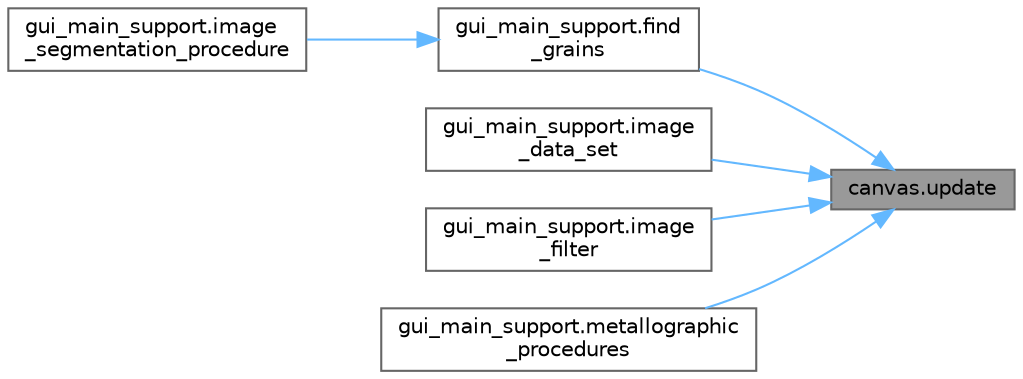 digraph "canvas.update"
{
 // LATEX_PDF_SIZE
  bgcolor="transparent";
  edge [fontname=Helvetica,fontsize=10,labelfontname=Helvetica,labelfontsize=10];
  node [fontname=Helvetica,fontsize=10,shape=box,height=0.2,width=0.4];
  rankdir="RL";
  Node1 [id="Node000001",label="canvas.update",height=0.2,width=0.4,color="gray40", fillcolor="grey60", style="filled", fontcolor="black",tooltip=" "];
  Node1 -> Node2 [id="edge1_Node000001_Node000002",dir="back",color="steelblue1",style="solid",tooltip=" "];
  Node2 [id="Node000002",label="gui_main_support.find\l_grains",height=0.2,width=0.4,color="grey40", fillcolor="white", style="filled",URL="$namespacegui__main__support.html#ad4589c0af97bc677efbb8a36cb93f111",tooltip=" "];
  Node2 -> Node3 [id="edge2_Node000002_Node000003",dir="back",color="steelblue1",style="solid",tooltip=" "];
  Node3 [id="Node000003",label="gui_main_support.image\l_segmentation_procedure",height=0.2,width=0.4,color="grey40", fillcolor="white", style="filled",URL="$namespacegui__main__support.html#a255c6b36cae0ddd14c69b3d06d0786e9",tooltip=" "];
  Node1 -> Node4 [id="edge3_Node000001_Node000004",dir="back",color="steelblue1",style="solid",tooltip=" "];
  Node4 [id="Node000004",label="gui_main_support.image\l_data_set",height=0.2,width=0.4,color="grey40", fillcolor="white", style="filled",URL="$namespacegui__main__support.html#ad188e4d70d706529f53320a36aea5c51",tooltip=" "];
  Node1 -> Node5 [id="edge4_Node000001_Node000005",dir="back",color="steelblue1",style="solid",tooltip=" "];
  Node5 [id="Node000005",label="gui_main_support.image\l_filter",height=0.2,width=0.4,color="grey40", fillcolor="white", style="filled",URL="$namespacegui__main__support.html#ab9837ec2b6a5abccbba99654d903b218",tooltip=" "];
  Node1 -> Node6 [id="edge5_Node000001_Node000006",dir="back",color="steelblue1",style="solid",tooltip=" "];
  Node6 [id="Node000006",label="gui_main_support.metallographic\l_procedures",height=0.2,width=0.4,color="grey40", fillcolor="white", style="filled",URL="$namespacegui__main__support.html#afa0143ac688eed893125c2e77be58428",tooltip=" "];
}

